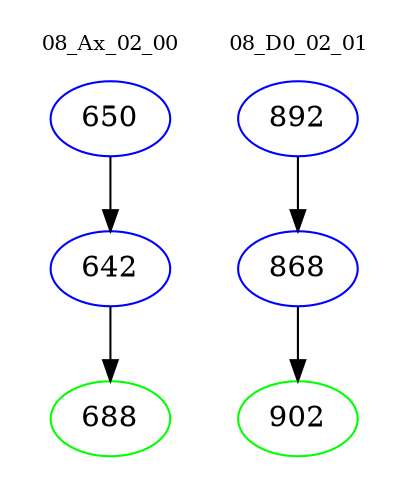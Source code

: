 digraph{
subgraph cluster_0 {
color = white
label = "08_Ax_02_00";
fontsize=10;
T0_650 [label="650", color="blue"]
T0_650 -> T0_642 [color="black"]
T0_642 [label="642", color="blue"]
T0_642 -> T0_688 [color="black"]
T0_688 [label="688", color="green"]
}
subgraph cluster_1 {
color = white
label = "08_D0_02_01";
fontsize=10;
T1_892 [label="892", color="blue"]
T1_892 -> T1_868 [color="black"]
T1_868 [label="868", color="blue"]
T1_868 -> T1_902 [color="black"]
T1_902 [label="902", color="green"]
}
}
